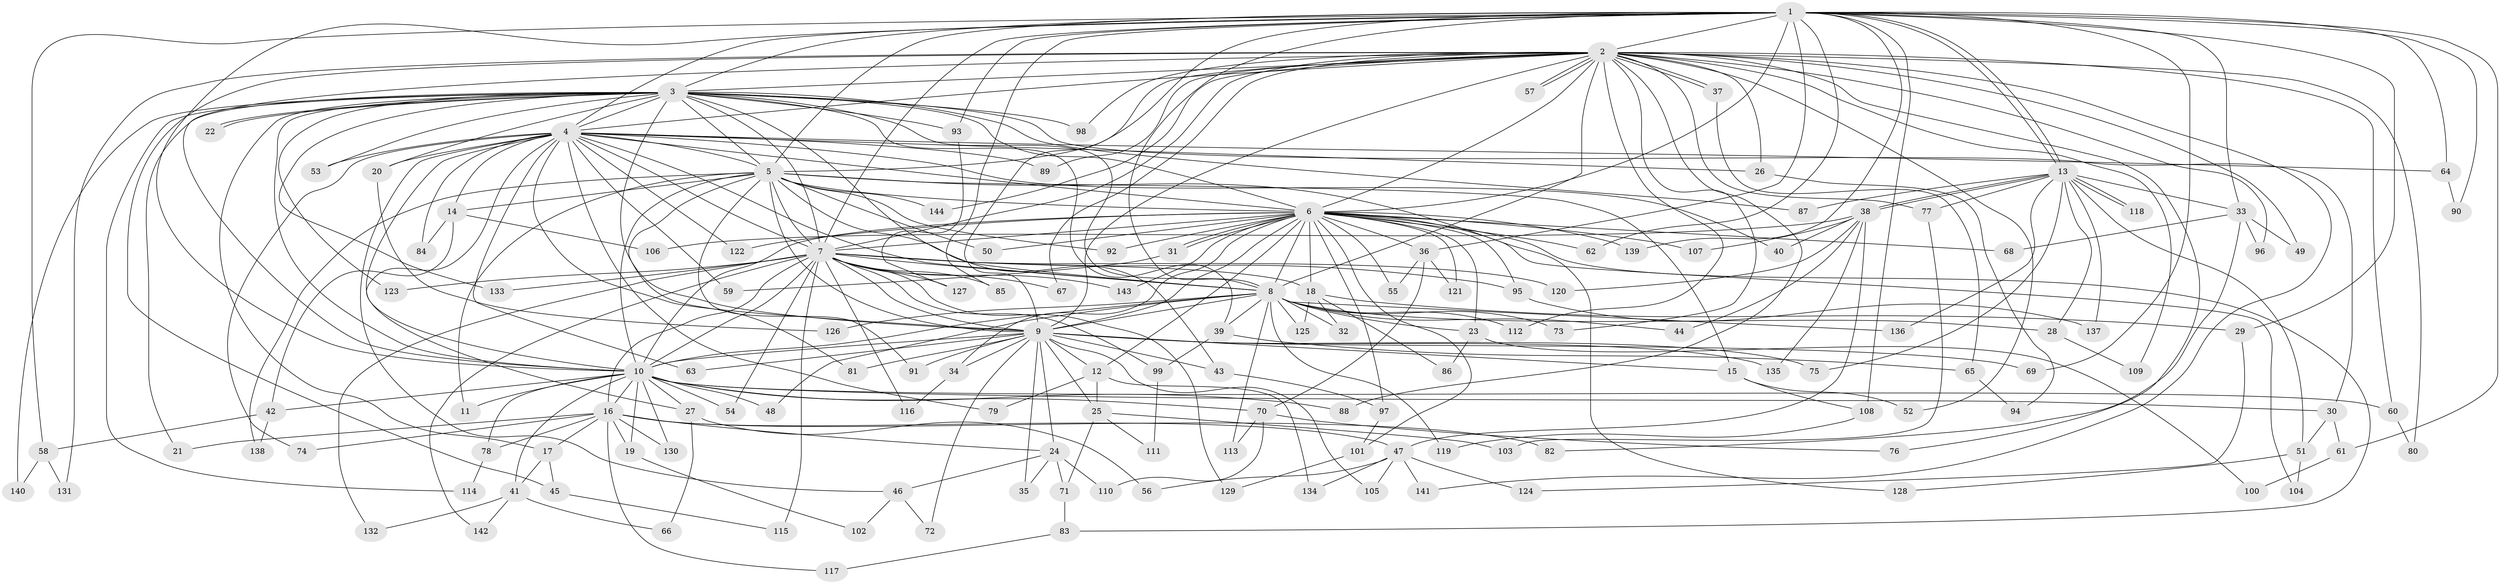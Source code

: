 // coarse degree distribution, {19: 0.009900990099009901, 28: 0.009900990099009901, 21: 0.009900990099009901, 20: 0.019801980198019802, 26: 0.019801980198019802, 23: 0.009900990099009901, 11: 0.039603960396039604, 5: 0.04950495049504951, 4: 0.0594059405940594, 12: 0.009900990099009901, 2: 0.5544554455445545, 1: 0.039603960396039604, 9: 0.009900990099009901, 6: 0.0297029702970297, 3: 0.1188118811881188, 7: 0.009900990099009901}
// Generated by graph-tools (version 1.1) at 2025/49/03/04/25 22:49:45]
// undirected, 144 vertices, 313 edges
graph export_dot {
  node [color=gray90,style=filled];
  1;
  2;
  3;
  4;
  5;
  6;
  7;
  8;
  9;
  10;
  11;
  12;
  13;
  14;
  15;
  16;
  17;
  18;
  19;
  20;
  21;
  22;
  23;
  24;
  25;
  26;
  27;
  28;
  29;
  30;
  31;
  32;
  33;
  34;
  35;
  36;
  37;
  38;
  39;
  40;
  41;
  42;
  43;
  44;
  45;
  46;
  47;
  48;
  49;
  50;
  51;
  52;
  53;
  54;
  55;
  56;
  57;
  58;
  59;
  60;
  61;
  62;
  63;
  64;
  65;
  66;
  67;
  68;
  69;
  70;
  71;
  72;
  73;
  74;
  75;
  76;
  77;
  78;
  79;
  80;
  81;
  82;
  83;
  84;
  85;
  86;
  87;
  88;
  89;
  90;
  91;
  92;
  93;
  94;
  95;
  96;
  97;
  98;
  99;
  100;
  101;
  102;
  103;
  104;
  105;
  106;
  107;
  108;
  109;
  110;
  111;
  112;
  113;
  114;
  115;
  116;
  117;
  118;
  119;
  120;
  121;
  122;
  123;
  124;
  125;
  126;
  127;
  128;
  129;
  130;
  131;
  132;
  133;
  134;
  135;
  136;
  137;
  138;
  139;
  140;
  141;
  142;
  143;
  144;
  1 -- 2;
  1 -- 3;
  1 -- 4;
  1 -- 5;
  1 -- 6;
  1 -- 7;
  1 -- 8;
  1 -- 9;
  1 -- 10;
  1 -- 13;
  1 -- 13;
  1 -- 29;
  1 -- 33;
  1 -- 36;
  1 -- 58;
  1 -- 61;
  1 -- 62;
  1 -- 64;
  1 -- 69;
  1 -- 85;
  1 -- 90;
  1 -- 93;
  1 -- 108;
  1 -- 139;
  2 -- 3;
  2 -- 4;
  2 -- 5;
  2 -- 6;
  2 -- 7;
  2 -- 8;
  2 -- 9;
  2 -- 10;
  2 -- 26;
  2 -- 37;
  2 -- 37;
  2 -- 45;
  2 -- 49;
  2 -- 52;
  2 -- 57;
  2 -- 57;
  2 -- 60;
  2 -- 67;
  2 -- 73;
  2 -- 76;
  2 -- 77;
  2 -- 80;
  2 -- 88;
  2 -- 89;
  2 -- 96;
  2 -- 98;
  2 -- 109;
  2 -- 112;
  2 -- 131;
  2 -- 141;
  2 -- 144;
  3 -- 4;
  3 -- 5;
  3 -- 6;
  3 -- 7;
  3 -- 8;
  3 -- 9;
  3 -- 10;
  3 -- 17;
  3 -- 20;
  3 -- 21;
  3 -- 22;
  3 -- 22;
  3 -- 30;
  3 -- 39;
  3 -- 43;
  3 -- 53;
  3 -- 87;
  3 -- 93;
  3 -- 98;
  3 -- 114;
  3 -- 123;
  3 -- 133;
  3 -- 140;
  4 -- 5;
  4 -- 6;
  4 -- 7;
  4 -- 8;
  4 -- 9;
  4 -- 10;
  4 -- 14;
  4 -- 20;
  4 -- 26;
  4 -- 27;
  4 -- 40;
  4 -- 46;
  4 -- 53;
  4 -- 59;
  4 -- 63;
  4 -- 64;
  4 -- 74;
  4 -- 79;
  4 -- 84;
  4 -- 89;
  4 -- 122;
  5 -- 6;
  5 -- 7;
  5 -- 8;
  5 -- 9;
  5 -- 10;
  5 -- 11;
  5 -- 14;
  5 -- 15;
  5 -- 50;
  5 -- 81;
  5 -- 91;
  5 -- 92;
  5 -- 128;
  5 -- 138;
  5 -- 144;
  6 -- 7;
  6 -- 8;
  6 -- 9;
  6 -- 10;
  6 -- 12;
  6 -- 18;
  6 -- 23;
  6 -- 31;
  6 -- 31;
  6 -- 34;
  6 -- 36;
  6 -- 50;
  6 -- 55;
  6 -- 62;
  6 -- 68;
  6 -- 83;
  6 -- 92;
  6 -- 95;
  6 -- 97;
  6 -- 101;
  6 -- 104;
  6 -- 107;
  6 -- 121;
  6 -- 122;
  6 -- 139;
  6 -- 143;
  7 -- 8;
  7 -- 9;
  7 -- 10;
  7 -- 16;
  7 -- 18;
  7 -- 54;
  7 -- 67;
  7 -- 85;
  7 -- 95;
  7 -- 99;
  7 -- 115;
  7 -- 116;
  7 -- 120;
  7 -- 123;
  7 -- 127;
  7 -- 129;
  7 -- 132;
  7 -- 133;
  7 -- 142;
  7 -- 143;
  8 -- 9;
  8 -- 10;
  8 -- 23;
  8 -- 28;
  8 -- 32;
  8 -- 39;
  8 -- 44;
  8 -- 48;
  8 -- 73;
  8 -- 112;
  8 -- 113;
  8 -- 119;
  8 -- 125;
  8 -- 126;
  8 -- 136;
  9 -- 10;
  9 -- 12;
  9 -- 15;
  9 -- 24;
  9 -- 25;
  9 -- 34;
  9 -- 35;
  9 -- 43;
  9 -- 63;
  9 -- 69;
  9 -- 72;
  9 -- 75;
  9 -- 81;
  9 -- 91;
  9 -- 105;
  9 -- 135;
  10 -- 11;
  10 -- 16;
  10 -- 19;
  10 -- 27;
  10 -- 30;
  10 -- 41;
  10 -- 42;
  10 -- 48;
  10 -- 54;
  10 -- 60;
  10 -- 70;
  10 -- 78;
  10 -- 88;
  10 -- 130;
  12 -- 25;
  12 -- 79;
  12 -- 134;
  13 -- 28;
  13 -- 33;
  13 -- 38;
  13 -- 38;
  13 -- 51;
  13 -- 75;
  13 -- 77;
  13 -- 87;
  13 -- 118;
  13 -- 118;
  13 -- 136;
  13 -- 137;
  14 -- 42;
  14 -- 84;
  14 -- 106;
  15 -- 52;
  15 -- 108;
  16 -- 17;
  16 -- 19;
  16 -- 21;
  16 -- 24;
  16 -- 47;
  16 -- 74;
  16 -- 78;
  16 -- 82;
  16 -- 117;
  16 -- 130;
  17 -- 41;
  17 -- 45;
  18 -- 29;
  18 -- 32;
  18 -- 86;
  18 -- 125;
  19 -- 102;
  20 -- 126;
  23 -- 86;
  23 -- 100;
  24 -- 35;
  24 -- 46;
  24 -- 71;
  24 -- 110;
  25 -- 71;
  25 -- 103;
  25 -- 111;
  26 -- 94;
  27 -- 56;
  27 -- 66;
  28 -- 109;
  29 -- 124;
  30 -- 51;
  30 -- 61;
  31 -- 59;
  33 -- 49;
  33 -- 68;
  33 -- 82;
  33 -- 96;
  34 -- 116;
  36 -- 55;
  36 -- 70;
  36 -- 121;
  37 -- 65;
  38 -- 40;
  38 -- 44;
  38 -- 47;
  38 -- 106;
  38 -- 107;
  38 -- 120;
  38 -- 135;
  39 -- 65;
  39 -- 99;
  41 -- 66;
  41 -- 132;
  41 -- 142;
  42 -- 58;
  42 -- 138;
  43 -- 97;
  45 -- 115;
  46 -- 72;
  46 -- 102;
  47 -- 56;
  47 -- 105;
  47 -- 124;
  47 -- 134;
  47 -- 141;
  51 -- 104;
  51 -- 128;
  58 -- 131;
  58 -- 140;
  60 -- 80;
  61 -- 100;
  64 -- 90;
  65 -- 94;
  70 -- 76;
  70 -- 110;
  70 -- 113;
  71 -- 83;
  77 -- 103;
  78 -- 114;
  83 -- 117;
  93 -- 127;
  95 -- 137;
  97 -- 101;
  99 -- 111;
  101 -- 129;
  108 -- 119;
}
